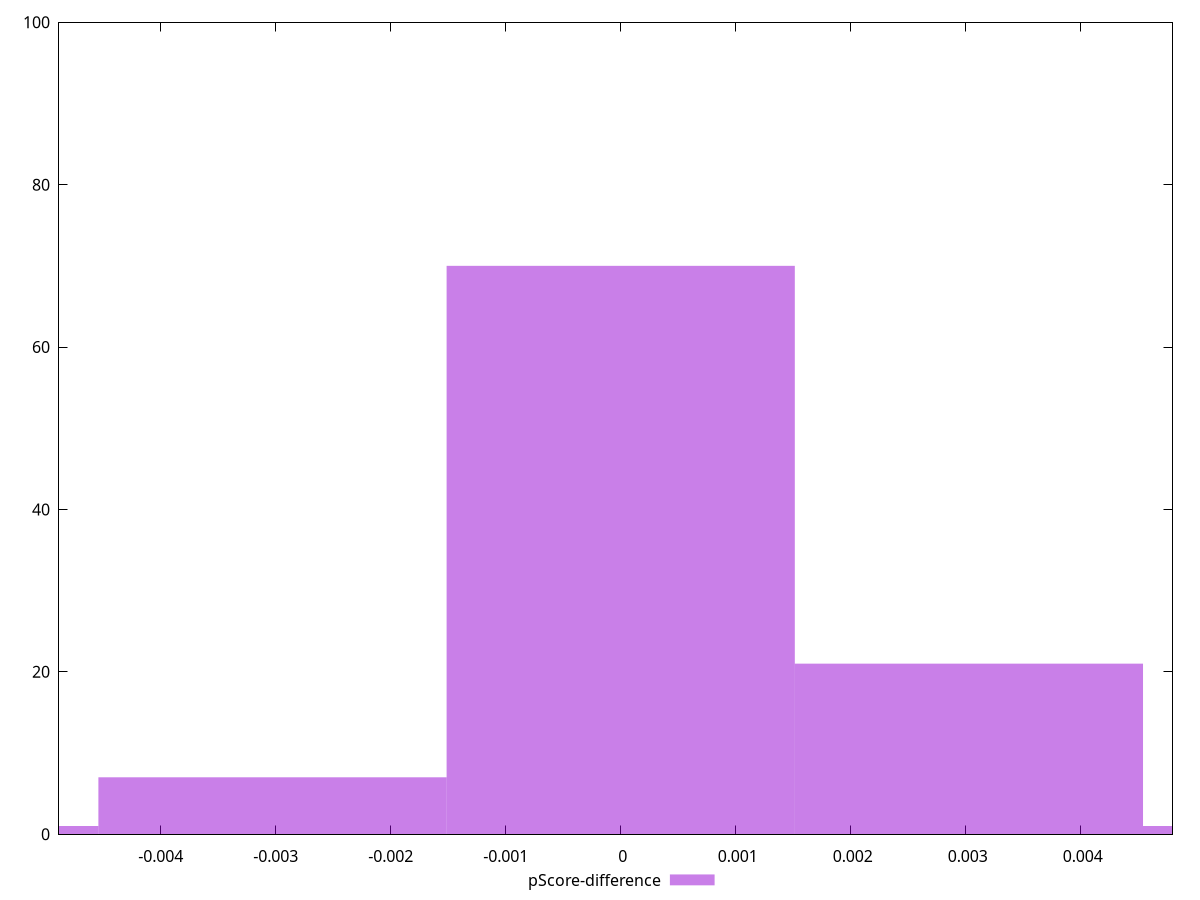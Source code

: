 reset

$pScoreDifference <<EOF
0 70
0.003028447790195789 21
-0.003028447790195789 7
0.006056895580391578 1
-0.006056895580391578 1
EOF

set key outside below
set boxwidth 0.003028447790195789
set xrange [-0.004885305780717433:0.00479901589930698]
set yrange [0:100]
set trange [0:100]
set style fill transparent solid 0.5 noborder
set terminal svg size 640, 490 enhanced background rgb 'white'
set output "reports/report_00028_2021-02-24T12-49-42.674Z/largest-contentful-paint/samples/astro/pScore-difference/histogram.svg"

plot $pScoreDifference title "pScore-difference" with boxes

reset
